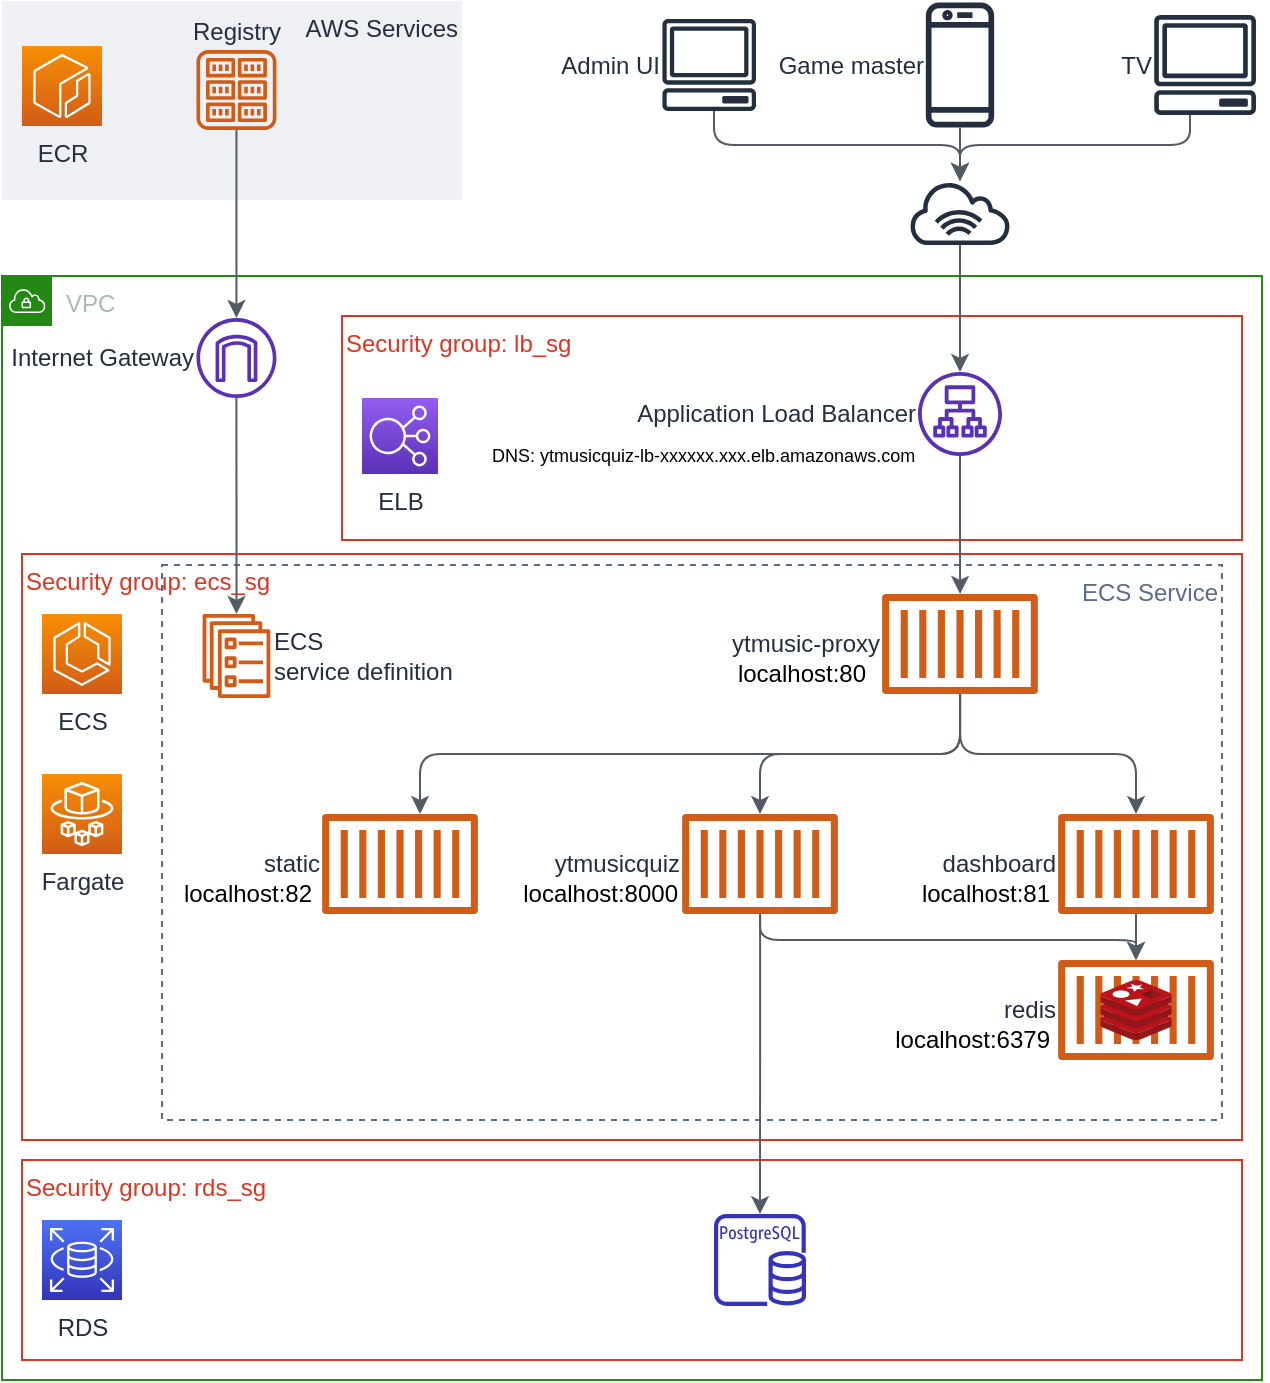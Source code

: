 <mxfile version="13.8.2" type="device"><diagram id="nO8mqxZOWKKZOBDP0W-i" name="Page-1"><mxGraphModel dx="1422" dy="705" grid="1" gridSize="10" guides="1" tooltips="1" connect="1" arrows="1" fold="1" page="1" pageScale="1" pageWidth="827" pageHeight="1169" math="0" shadow="0"><root><mxCell id="0"/><mxCell id="1" parent="0"/><mxCell id="FjwJb3LfDJ_IEXTcdmEq-39" value="ECS Service" style="fillColor=none;strokeColor=#5A6C86;dashed=1;verticalAlign=top;fontStyle=0;fontColor=#5A6C86;align=right;" vertex="1" parent="1"><mxGeometry x="120" y="322.5" width="530" height="277.5" as="geometry"/></mxCell><mxCell id="MilTuahbyNTFltgPf0Go-34" value="VPC" style="points=[[0,0],[0.25,0],[0.5,0],[0.75,0],[1,0],[1,0.25],[1,0.5],[1,0.75],[1,1],[0.75,1],[0.5,1],[0.25,1],[0,1],[0,0.75],[0,0.5],[0,0.25]];outlineConnect=0;gradientColor=none;html=1;whiteSpace=wrap;fontSize=12;fontStyle=0;shape=mxgraph.aws4.group;grIcon=mxgraph.aws4.group_vpc;strokeColor=#248814;fillColor=none;verticalAlign=top;align=left;spacingLeft=30;fontColor=#AAB7B8;dashed=0;" parent="1" vertex="1"><mxGeometry x="40" y="178" width="630" height="552" as="geometry"/></mxCell><mxCell id="MilTuahbyNTFltgPf0Go-31" value="Security group: ecs_sg" style="fillColor=none;strokeColor=#DD3522;verticalAlign=top;fontStyle=0;fontColor=#DD3522;align=left;" parent="1" vertex="1"><mxGeometry x="50" y="317" width="610" height="293" as="geometry"/></mxCell><mxCell id="FjwJb3LfDJ_IEXTcdmEq-36" value="redis" style="outlineConnect=0;fontColor=#232F3E;gradientColor=none;fillColor=#D05C17;strokeColor=none;dashed=0;verticalLabelPosition=middle;verticalAlign=middle;align=right;html=1;fontSize=12;fontStyle=0;aspect=fixed;pointerEvents=1;shape=mxgraph.aws4.container_1;labelPosition=left;" vertex="1" parent="1"><mxGeometry x="568" y="520" width="78" height="50" as="geometry"/></mxCell><mxCell id="FjwJb3LfDJ_IEXTcdmEq-27" value="AWS Services" style="fillColor=#EFF0F3;strokeColor=none;dashed=0;verticalAlign=top;fontStyle=0;fontColor=#232F3D;align=right;" vertex="1" parent="1"><mxGeometry x="40" y="40.5" width="230" height="99.5" as="geometry"/></mxCell><mxCell id="MilTuahbyNTFltgPf0Go-32" value="Security group: rds_sg" style="fillColor=none;strokeColor=#DD3522;verticalAlign=top;fontStyle=0;fontColor=#DD3522;align=left;" parent="1" vertex="1"><mxGeometry x="50" y="620" width="610" height="100" as="geometry"/></mxCell><mxCell id="MilTuahbyNTFltgPf0Go-33" value="Security group: lb_sg" style="fillColor=none;strokeColor=#DD3522;verticalAlign=top;fontStyle=0;fontColor=#DD3522;align=left;" parent="1" vertex="1"><mxGeometry x="210" y="198" width="450" height="112" as="geometry"/></mxCell><mxCell id="FjwJb3LfDJ_IEXTcdmEq-14" style="edgeStyle=orthogonalEdgeStyle;rounded=0;orthogonalLoop=1;jettySize=auto;html=1;strokeColor=#545B64;" edge="1" parent="1" source="MilTuahbyNTFltgPf0Go-6" target="MilTuahbyNTFltgPf0Go-21"><mxGeometry relative="1" as="geometry"/></mxCell><mxCell id="MilTuahbyNTFltgPf0Go-6" value="" style="outlineConnect=0;fontColor=#232F3E;gradientColor=none;fillColor=#232F3E;strokeColor=none;dashed=0;verticalLabelPosition=bottom;verticalAlign=top;align=center;html=1;fontSize=12;fontStyle=0;aspect=fixed;pointerEvents=1;shape=mxgraph.aws4.internet_alt1;" parent="1" vertex="1"><mxGeometry x="493" y="130.5" width="52" height="32" as="geometry"/></mxCell><mxCell id="MilTuahbyNTFltgPf0Go-9" value="ECS" style="outlineConnect=0;fontColor=#232F3E;gradientColor=#F78E04;gradientDirection=north;fillColor=#D05C17;strokeColor=#ffffff;dashed=0;verticalLabelPosition=bottom;verticalAlign=top;align=center;html=1;fontSize=12;fontStyle=0;aspect=fixed;shape=mxgraph.aws4.resourceIcon;resIcon=mxgraph.aws4.ecs;" parent="1" vertex="1"><mxGeometry x="60" y="347" width="40" height="40" as="geometry"/></mxCell><mxCell id="MilTuahbyNTFltgPf0Go-10" value="Fargate" style="outlineConnect=0;fontColor=#232F3E;gradientColor=#F78E04;gradientDirection=north;fillColor=#D05C17;strokeColor=#ffffff;dashed=0;verticalLabelPosition=bottom;verticalAlign=top;align=center;html=1;fontSize=12;fontStyle=0;aspect=fixed;shape=mxgraph.aws4.resourceIcon;resIcon=mxgraph.aws4.fargate;" parent="1" vertex="1"><mxGeometry x="60" y="427" width="40" height="40" as="geometry"/></mxCell><mxCell id="FjwJb3LfDJ_IEXTcdmEq-28" style="edgeStyle=orthogonalEdgeStyle;rounded=0;orthogonalLoop=1;jettySize=auto;html=1;fontSize=9;strokeColor=#545B64;startArrow=classic;startFill=1;endArrow=none;endFill=0;" edge="1" parent="1" source="MilTuahbyNTFltgPf0Go-11" target="MilTuahbyNTFltgPf0Go-15"><mxGeometry relative="1" as="geometry"/></mxCell><mxCell id="MilTuahbyNTFltgPf0Go-11" value="ECS&lt;br&gt;service definition" style="outlineConnect=0;fontColor=#232F3E;gradientColor=none;fillColor=#D05C17;strokeColor=none;dashed=0;verticalLabelPosition=middle;verticalAlign=middle;align=left;html=1;fontSize=12;fontStyle=0;aspect=fixed;pointerEvents=1;shape=mxgraph.aws4.ecs_service;labelPosition=right;" parent="1" vertex="1"><mxGeometry x="140" y="347" width="34.47" height="42" as="geometry"/></mxCell><mxCell id="MilTuahbyNTFltgPf0Go-14" value="" style="outlineConnect=0;fontColor=#232F3E;gradientColor=none;fillColor=#3334B9;strokeColor=none;dashed=0;verticalLabelPosition=bottom;verticalAlign=top;align=center;html=1;fontSize=12;fontStyle=0;aspect=fixed;pointerEvents=1;shape=mxgraph.aws4.rds_postgresql_instance;" parent="1" vertex="1"><mxGeometry x="396" y="647" width="46" height="46" as="geometry"/></mxCell><mxCell id="FjwJb3LfDJ_IEXTcdmEq-29" style="edgeStyle=orthogonalEdgeStyle;rounded=0;orthogonalLoop=1;jettySize=auto;html=1;fontSize=9;strokeColor=#545B64;startArrow=classic;startFill=1;endArrow=none;endFill=0;" edge="1" parent="1" source="MilTuahbyNTFltgPf0Go-15" target="FjwJb3LfDJ_IEXTcdmEq-25"><mxGeometry relative="1" as="geometry"/></mxCell><mxCell id="MilTuahbyNTFltgPf0Go-15" value="Internet Gateway" style="outlineConnect=0;fontColor=#232F3E;gradientColor=none;fillColor=#5A30B5;strokeColor=none;dashed=0;verticalLabelPosition=middle;verticalAlign=middle;align=right;html=1;fontSize=12;fontStyle=0;aspect=fixed;pointerEvents=1;shape=mxgraph.aws4.internet_gateway;labelPosition=left;" parent="1" vertex="1"><mxGeometry x="137.23" y="199" width="40" height="40" as="geometry"/></mxCell><mxCell id="FjwJb3LfDJ_IEXTcdmEq-5" style="edgeStyle=orthogonalEdgeStyle;rounded=0;orthogonalLoop=1;jettySize=auto;html=1;strokeColor=#545B64;" edge="1" parent="1" source="MilTuahbyNTFltgPf0Go-21" target="MilTuahbyNTFltgPf0Go-24"><mxGeometry relative="1" as="geometry"/></mxCell><mxCell id="MilTuahbyNTFltgPf0Go-21" value="Application Load Balancer" style="outlineConnect=0;fontColor=#232F3E;gradientColor=none;fillColor=#5A30B5;strokeColor=none;dashed=0;verticalLabelPosition=middle;verticalAlign=middle;align=right;html=1;fontSize=12;fontStyle=0;aspect=fixed;pointerEvents=1;shape=mxgraph.aws4.application_load_balancer;labelPosition=left;" parent="1" vertex="1"><mxGeometry x="498" y="226" width="42" height="42" as="geometry"/></mxCell><mxCell id="MilTuahbyNTFltgPf0Go-43" style="edgeStyle=orthogonalEdgeStyle;orthogonalLoop=1;jettySize=auto;html=1;rounded=1;strokeColor=#545B64;" parent="1" source="MilTuahbyNTFltgPf0Go-24" target="MilTuahbyNTFltgPf0Go-38" edge="1"><mxGeometry relative="1" as="geometry"><Array as="points"><mxPoint x="519" y="417"/><mxPoint x="249" y="417"/></Array></mxGeometry></mxCell><mxCell id="MilTuahbyNTFltgPf0Go-44" style="edgeStyle=orthogonalEdgeStyle;orthogonalLoop=1;jettySize=auto;html=1;rounded=1;strokeColor=#545B64;" parent="1" source="MilTuahbyNTFltgPf0Go-24" target="MilTuahbyNTFltgPf0Go-39" edge="1"><mxGeometry relative="1" as="geometry"><Array as="points"><mxPoint x="519" y="417"/><mxPoint x="419" y="417"/></Array></mxGeometry></mxCell><mxCell id="MilTuahbyNTFltgPf0Go-45" style="edgeStyle=orthogonalEdgeStyle;orthogonalLoop=1;jettySize=auto;html=1;rounded=1;strokeColor=#545B64;" parent="1" source="MilTuahbyNTFltgPf0Go-24" target="MilTuahbyNTFltgPf0Go-40" edge="1"><mxGeometry relative="1" as="geometry"><Array as="points"><mxPoint x="519" y="417"/><mxPoint x="607" y="417"/></Array></mxGeometry></mxCell><mxCell id="MilTuahbyNTFltgPf0Go-24" value="ytmusic-proxy" style="outlineConnect=0;fontColor=#232F3E;gradientColor=none;fillColor=#D05C17;strokeColor=none;dashed=0;verticalLabelPosition=middle;verticalAlign=middle;align=right;html=1;fontSize=12;fontStyle=0;aspect=fixed;pointerEvents=1;shape=mxgraph.aws4.container_1;labelPosition=left;" parent="1" vertex="1"><mxGeometry x="479.99" y="337" width="78" height="50" as="geometry"/></mxCell><mxCell id="MilTuahbyNTFltgPf0Go-25" value="RDS" style="outlineConnect=0;fontColor=#232F3E;gradientColor=#4D72F3;gradientDirection=north;fillColor=#3334B9;strokeColor=#ffffff;dashed=0;verticalLabelPosition=bottom;verticalAlign=top;align=center;html=1;fontSize=12;fontStyle=0;aspect=fixed;shape=mxgraph.aws4.resourceIcon;resIcon=mxgraph.aws4.rds;" parent="1" vertex="1"><mxGeometry x="60" y="650" width="40" height="40" as="geometry"/></mxCell><mxCell id="MilTuahbyNTFltgPf0Go-38" value="static" style="outlineConnect=0;fontColor=#232F3E;gradientColor=none;fillColor=#D05C17;strokeColor=none;dashed=0;verticalLabelPosition=middle;verticalAlign=middle;align=right;html=1;fontSize=12;fontStyle=0;aspect=fixed;pointerEvents=1;shape=mxgraph.aws4.container_1;labelPosition=left;" parent="1" vertex="1"><mxGeometry x="200" y="447" width="78" height="50" as="geometry"/></mxCell><mxCell id="FjwJb3LfDJ_IEXTcdmEq-30" style="edgeStyle=orthogonalEdgeStyle;rounded=1;orthogonalLoop=1;jettySize=auto;html=1;fontSize=9;strokeColor=#545B64;" edge="1" parent="1" source="MilTuahbyNTFltgPf0Go-39" target="MilTuahbyNTFltgPf0Go-14"><mxGeometry relative="1" as="geometry"><mxPoint x="419" y="579.996" as="sourcePoint"/></mxGeometry></mxCell><mxCell id="FjwJb3LfDJ_IEXTcdmEq-37" style="edgeStyle=orthogonalEdgeStyle;rounded=1;orthogonalLoop=1;jettySize=auto;html=1;startArrow=none;startFill=0;endArrow=classic;endFill=1;strokeColor=#545B64;fontSize=9;" edge="1" parent="1" source="MilTuahbyNTFltgPf0Go-39" target="FjwJb3LfDJ_IEXTcdmEq-36"><mxGeometry relative="1" as="geometry"><Array as="points"><mxPoint x="419" y="510"/><mxPoint x="607" y="510"/></Array></mxGeometry></mxCell><mxCell id="MilTuahbyNTFltgPf0Go-39" value="ytmusicquiz" style="outlineConnect=0;fontColor=#232F3E;gradientColor=none;fillColor=#D05C17;strokeColor=none;dashed=0;verticalLabelPosition=middle;verticalAlign=middle;align=right;html=1;fontSize=12;fontStyle=0;aspect=fixed;pointerEvents=1;shape=mxgraph.aws4.container_1;labelPosition=left;" parent="1" vertex="1"><mxGeometry x="380" y="447" width="78" height="50" as="geometry"/></mxCell><mxCell id="FjwJb3LfDJ_IEXTcdmEq-38" style="edgeStyle=orthogonalEdgeStyle;rounded=1;orthogonalLoop=1;jettySize=auto;html=1;startArrow=none;startFill=0;endArrow=classic;endFill=1;strokeColor=#545B64;fontSize=9;" edge="1" parent="1" source="MilTuahbyNTFltgPf0Go-40" target="FjwJb3LfDJ_IEXTcdmEq-36"><mxGeometry relative="1" as="geometry"><Array as="points"><mxPoint x="607" y="530"/><mxPoint x="607" y="530"/></Array></mxGeometry></mxCell><mxCell id="MilTuahbyNTFltgPf0Go-40" value="dashboard" style="outlineConnect=0;fontColor=#232F3E;gradientColor=none;fillColor=#D05C17;strokeColor=none;dashed=0;verticalLabelPosition=middle;verticalAlign=middle;align=right;html=1;fontSize=12;fontStyle=0;aspect=fixed;pointerEvents=1;shape=mxgraph.aws4.container_1;labelPosition=left;" parent="1" vertex="1"><mxGeometry x="568" y="447" width="78" height="50" as="geometry"/></mxCell><mxCell id="FjwJb3LfDJ_IEXTcdmEq-1" value="localhost:82" style="text;html=1;strokeColor=none;fillColor=none;align=right;verticalAlign=middle;whiteSpace=wrap;rounded=0;" vertex="1" parent="1"><mxGeometry x="117.23" y="477" width="80" height="20" as="geometry"/></mxCell><mxCell id="FjwJb3LfDJ_IEXTcdmEq-2" value="localhost:8000" style="text;html=1;strokeColor=none;fillColor=none;align=right;verticalAlign=middle;whiteSpace=wrap;rounded=0;" vertex="1" parent="1"><mxGeometry x="300" y="477" width="80" height="20" as="geometry"/></mxCell><mxCell id="FjwJb3LfDJ_IEXTcdmEq-3" value="localhost:81" style="text;html=1;strokeColor=none;fillColor=none;align=right;verticalAlign=middle;whiteSpace=wrap;rounded=0;" vertex="1" parent="1"><mxGeometry x="468" y="477" width="98" height="20" as="geometry"/></mxCell><mxCell id="FjwJb3LfDJ_IEXTcdmEq-4" value="localhost:80" style="text;html=1;strokeColor=none;fillColor=none;align=center;verticalAlign=middle;whiteSpace=wrap;rounded=0;" vertex="1" parent="1"><mxGeometry x="400" y="367" width="80" height="20" as="geometry"/></mxCell><mxCell id="FjwJb3LfDJ_IEXTcdmEq-13" style="edgeStyle=orthogonalEdgeStyle;orthogonalLoop=1;jettySize=auto;html=1;rounded=1;strokeColor=#545B64;" edge="1" parent="1" source="FjwJb3LfDJ_IEXTcdmEq-8" target="MilTuahbyNTFltgPf0Go-6"><mxGeometry relative="1" as="geometry"><Array as="points"><mxPoint x="634" y="112.5"/><mxPoint x="519" y="112.5"/></Array></mxGeometry></mxCell><mxCell id="FjwJb3LfDJ_IEXTcdmEq-8" value="TV" style="outlineConnect=0;fontColor=#232F3E;gradientColor=none;fillColor=#232F3E;strokeColor=none;dashed=0;verticalLabelPosition=middle;verticalAlign=middle;align=right;html=1;fontSize=12;fontStyle=0;aspect=fixed;pointerEvents=1;shape=mxgraph.aws4.client;labelPosition=left;" vertex="1" parent="1"><mxGeometry x="615.89" y="47.5" width="51.32" height="50" as="geometry"/></mxCell><mxCell id="FjwJb3LfDJ_IEXTcdmEq-12" style="edgeStyle=orthogonalEdgeStyle;rounded=1;orthogonalLoop=1;jettySize=auto;html=1;strokeColor=#545B64;" edge="1" parent="1" source="FjwJb3LfDJ_IEXTcdmEq-9" target="MilTuahbyNTFltgPf0Go-6"><mxGeometry relative="1" as="geometry"/></mxCell><mxCell id="FjwJb3LfDJ_IEXTcdmEq-9" value="Game master" style="outlineConnect=0;fontColor=#232F3E;gradientColor=none;fillColor=#232F3E;strokeColor=none;dashed=0;verticalLabelPosition=middle;verticalAlign=middle;align=right;html=1;fontSize=12;fontStyle=0;aspect=fixed;pointerEvents=1;shape=mxgraph.aws4.mobile_client;labelPosition=left;" vertex="1" parent="1"><mxGeometry x="501.91" y="40" width="34.17" height="65" as="geometry"/></mxCell><mxCell id="FjwJb3LfDJ_IEXTcdmEq-11" style="edgeStyle=orthogonalEdgeStyle;orthogonalLoop=1;jettySize=auto;html=1;rounded=1;strokeColor=#545B64;" edge="1" parent="1" source="FjwJb3LfDJ_IEXTcdmEq-10" target="MilTuahbyNTFltgPf0Go-6"><mxGeometry relative="1" as="geometry"><Array as="points"><mxPoint x="396" y="112.5"/><mxPoint x="519" y="112.5"/></Array></mxGeometry></mxCell><mxCell id="FjwJb3LfDJ_IEXTcdmEq-10" value="Admin UI" style="outlineConnect=0;fontColor=#232F3E;gradientColor=none;fillColor=#232F3E;strokeColor=none;dashed=0;verticalLabelPosition=middle;verticalAlign=middle;align=right;html=1;fontSize=12;fontStyle=0;aspect=fixed;pointerEvents=1;shape=mxgraph.aws4.client;labelPosition=left;" vertex="1" parent="1"><mxGeometry x="370.0" y="49.5" width="47.21" height="46" as="geometry"/></mxCell><mxCell id="FjwJb3LfDJ_IEXTcdmEq-16" value="&lt;p style=&quot;font-size: 9px;&quot;&gt;&lt;span style=&quot;background-color: rgb(255, 255, 255); font-size: 9px;&quot;&gt;DNS:&amp;nbsp;&lt;span style=&quot;font-size: 9px; white-space: pre;&quot;&gt;ytmusicquiz-lb-xxxxxx.xxx.elb.amazonaws.com&lt;/span&gt;&lt;/span&gt;&lt;/p&gt;" style="text;html=1;strokeColor=none;fillColor=none;align=left;verticalAlign=middle;whiteSpace=wrap;rounded=0;fontSize=9;" vertex="1" parent="1"><mxGeometry x="283" y="258" width="390" height="20" as="geometry"/></mxCell><mxCell id="FjwJb3LfDJ_IEXTcdmEq-22" value="ELB" style="outlineConnect=0;fontColor=#232F3E;gradientColor=#945DF2;gradientDirection=north;fillColor=#5A30B5;strokeColor=#ffffff;dashed=0;verticalLabelPosition=bottom;verticalAlign=top;align=center;html=1;fontSize=12;fontStyle=0;aspect=fixed;shape=mxgraph.aws4.resourceIcon;resIcon=mxgraph.aws4.elastic_load_balancing;" vertex="1" parent="1"><mxGeometry x="220" y="239" width="38" height="38" as="geometry"/></mxCell><mxCell id="FjwJb3LfDJ_IEXTcdmEq-24" value="ECR" style="outlineConnect=0;fontColor=#232F3E;gradientColor=#F78E04;gradientDirection=north;fillColor=#D05C17;strokeColor=#ffffff;dashed=0;verticalLabelPosition=bottom;verticalAlign=top;align=center;html=1;fontSize=12;fontStyle=0;aspect=fixed;shape=mxgraph.aws4.resourceIcon;resIcon=mxgraph.aws4.ecr;" vertex="1" parent="1"><mxGeometry x="50.0" y="63" width="40" height="40" as="geometry"/></mxCell><mxCell id="FjwJb3LfDJ_IEXTcdmEq-25" value="Registry" style="outlineConnect=0;fontColor=#232F3E;gradientColor=none;fillColor=#D05C17;strokeColor=none;dashed=0;verticalLabelPosition=top;verticalAlign=bottom;align=center;html=1;fontSize=12;fontStyle=0;aspect=fixed;pointerEvents=1;shape=mxgraph.aws4.registry;labelPosition=center;" vertex="1" parent="1"><mxGeometry x="137.23" y="65" width="40" height="40" as="geometry"/></mxCell><mxCell id="FjwJb3LfDJ_IEXTcdmEq-35" value="" style="aspect=fixed;html=1;points=[];align=center;image;fontSize=12;image=img/lib/mscae/Cache_Redis_Product.svg;" vertex="1" parent="1"><mxGeometry x="589.15" y="530" width="35.71" height="30" as="geometry"/></mxCell><mxCell id="FjwJb3LfDJ_IEXTcdmEq-42" value="localhost:6379" style="text;html=1;strokeColor=none;fillColor=none;align=right;verticalAlign=middle;whiteSpace=wrap;rounded=0;" vertex="1" parent="1"><mxGeometry x="486" y="550" width="80" height="20" as="geometry"/></mxCell><mxCell id="FjwJb3LfDJ_IEXTcdmEq-43" value="" style="shape=image;html=1;verticalAlign=top;verticalLabelPosition=bottom;labelBackgroundColor=#ffffff;imageAspect=0;aspect=fixed;image=https://cdn4.iconfinder.com/data/icons/logos-brands-5/24/nginx-128.png;fontSize=9;align=right;" vertex="1" parent="1"><mxGeometry x="593.86" y="456.5" width="31" height="31" as="geometry"/></mxCell><mxCell id="FjwJb3LfDJ_IEXTcdmEq-44" value="" style="shape=image;html=1;verticalAlign=top;verticalLabelPosition=bottom;labelBackgroundColor=#ffffff;imageAspect=0;aspect=fixed;image=https://cdn4.iconfinder.com/data/icons/logos-brands-5/24/nginx-128.png;fontSize=9;align=right;" vertex="1" parent="1"><mxGeometry x="223.5" y="456.5" width="31" height="31" as="geometry"/></mxCell><mxCell id="FjwJb3LfDJ_IEXTcdmEq-45" value="" style="shape=image;html=1;verticalAlign=top;verticalLabelPosition=bottom;labelBackgroundColor=#ffffff;imageAspect=0;aspect=fixed;image=https://cdn4.iconfinder.com/data/icons/logos-brands-5/24/nginx-128.png;fontSize=9;align=right;" vertex="1" parent="1"><mxGeometry x="501.5" y="346.5" width="31" height="31" as="geometry"/></mxCell><mxCell id="FjwJb3LfDJ_IEXTcdmEq-46" value="" style="shape=image;html=1;verticalAlign=top;verticalLabelPosition=bottom;labelBackgroundColor=#ffffff;imageAspect=0;aspect=fixed;image=https://cdn4.iconfinder.com/data/icons/logos-and-brands/512/267_Python_logo-128.png;fontSize=9;align=right;" vertex="1" parent="1"><mxGeometry x="404" y="457" width="30" height="30" as="geometry"/></mxCell></root></mxGraphModel></diagram></mxfile>